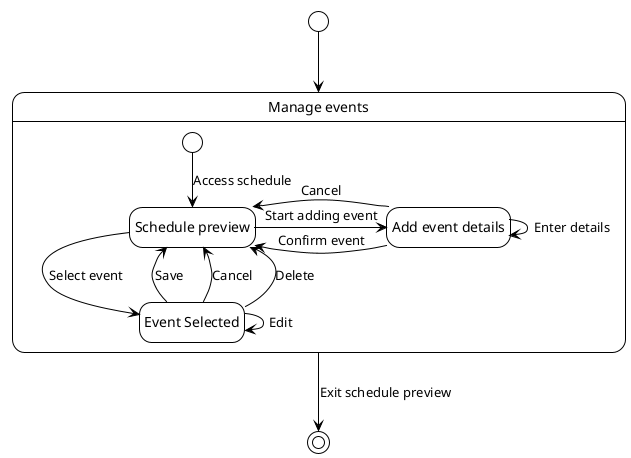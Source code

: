 @startuml
!theme plain
hide empty members
hide empty description


[*] --> ManageEvents

state "Manage events" as ManageEvents {
  state "Schedule preview" as SchPre
  state "Add event details" as AddEve
  state "Event Selected" as EveSel

  [*] --> SchPre : Access schedule

  SchPre -> AddEve : Start adding event
  SchPre -> EveSel : Select event\t

  AddEve -> SchPre : Confirm event

  AddEve -> AddEve : Enter details
  AddEve -> SchPre : Cancel

  EveSel --> SchPre : Cancel\t
  EveSel --> SchPre : Delete
  EveSel -> EveSel : Edit
  EveSel -> SchPre : Save\t
 
}

ManageEvents --> [*] : Exit schedule preview
@enduml